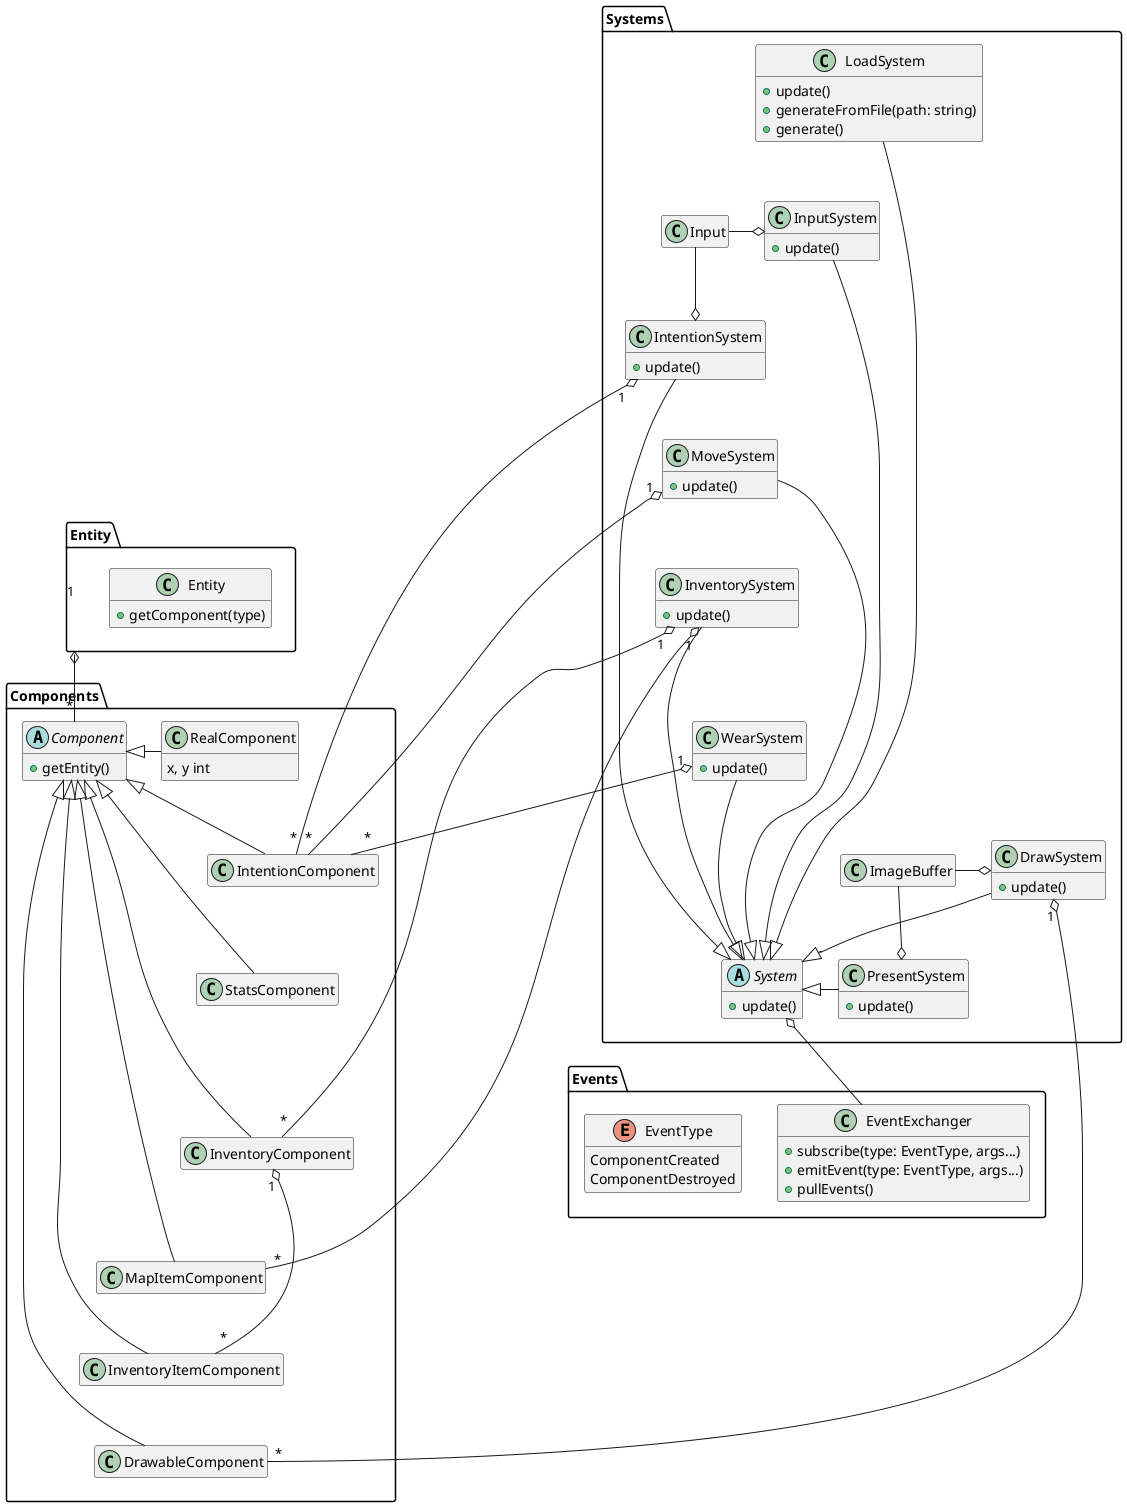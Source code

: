 @startuml
hide empty members

package Entity {
    class Entity {
        + getComponent(type)
    }
}

package Systems {
    class Input {
    }

    class ImageBuffer {
    }

    abstract class System {
        + update()
    }

    together {
        class LoadSystem {
            + update()
            + generateFromFile(path: string)
            + generate()
        }

        class InputSystem {
            + update()
        }

        class IntentionSystem {
            + update()
        }

        class MoveSystem {
            + update()
        }

        class InventorySystem {
            + update()
        }

        class WearSystem {
            + update()
        }

        class DrawSystem {
            + update()
        }

        class PresentSystem {
            + update()
        }
    }

    InputSystem o-left- Input
    IntentionSystem o-left- Input

    PresentSystem o-left- ImageBuffer
    DrawSystem o-left- ImageBuffer

    LoadSystem -right-|> System
    InputSystem -right-|> System
    IntentionSystem -right-|> System
    MoveSystem -right-|> System
    InventorySystem -right-|> System
    WearSystem -right-|> System
    DrawSystem -right-|> System
    PresentSystem -right-|> System

    PresentSystem -up[hidden]- DrawSystem
    DrawSystem -up[hidden]- WearSystem
    WearSystem -up[hidden]- InventorySystem
    InventorySystem -up[hidden]- MoveSystem
    MoveSystem -up[hidden]- IntentionSystem
    IntentionSystem -up[hidden]- InputSystem
    InputSystem -up[hidden]- LoadSystem
}

package Components {
    abstract class Component {
        + getEntity()
    }

    together {
        class RealComponent {
            x, y int
        }

        class IntentionComponent {
        }

        class StatsComponent {
        }

        class InventoryComponent {
        }

        class MapItemComponent {
        }

        class InventoryItemComponent {
        }

        class DrawableComponent {
        }
    }

    RealComponent          -left-|> Component
    IntentionComponent     -left-|> Component
    StatsComponent         -left-|> Component
    InventoryComponent     -left-|> Component
    MapItemComponent       -left-|> Component
    InventoryItemComponent -left-|> Component
    DrawableComponent      -left-|> Component

    DrawableComponent -up[hidden]- InventoryItemComponent
    InventoryItemComponent -up[hidden]- MapItemComponent
    MapItemComponent -up[hidden]- InventoryComponent
    InventoryComponent -up[hidden]- StatsComponent
    StatsComponent -up[hidden]- IntentionComponent
    IntentionComponent -up[hidden]- RealComponent

    InventoryComponent "1" o-- "*" InventoryItemComponent
}

package Events {
    class EventExchanger {
        + subscribe(type: EventType, args...)
        + emitEvent(type: EventType, args...)
        + pullEvents()
    }

    enum EventType {
        ComponentCreated
        ComponentDestroyed
    }
}
IntentionSystem "1" o-- "*" IntentionComponent 
MoveSystem "1" o-- "*" IntentionComponent 
InventorySystem "1" o-- "*" InventoryComponent 
InventorySystem "1" o-- "*" MapItemComponent 
WearSystem "1" o-- "*" IntentionComponent 
DrawSystem "1" o-- "*" DrawableComponent 

System o-- EventExchanger
Entity "1" o-- "*" Component

@enduml
